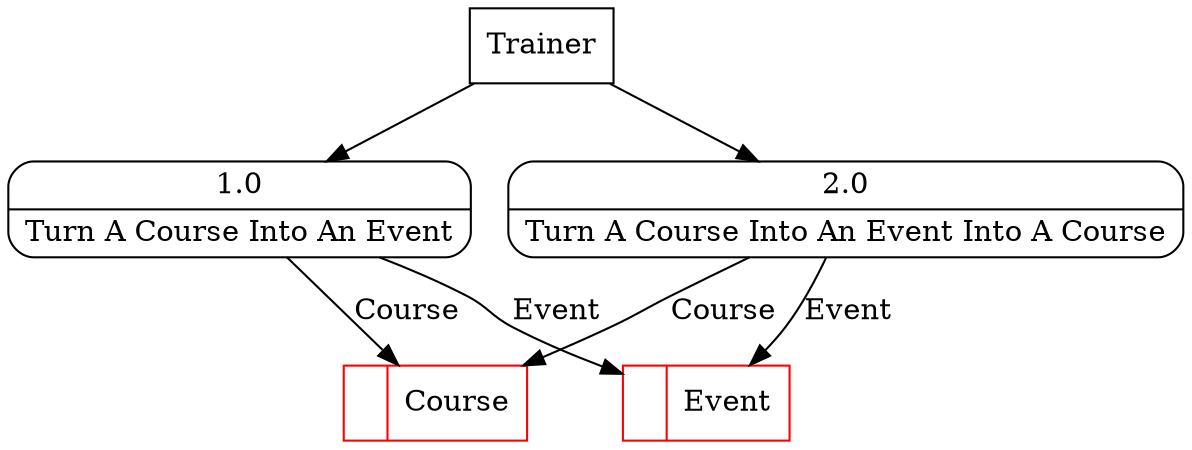 digraph dfd2{ 
node[shape=record]
200 [label="<f0>  |<f1> Course " color=red];
201 [label="<f0>  |<f1> Event " color=red];
202 [label="Trainer" shape=box];
203 [label="{<f0> 1.0|<f1> Turn A Course Into An Event }" shape=Mrecord];
204 [label="{<f0> 2.0|<f1> Turn A Course Into An Event Into A Course }" shape=Mrecord];
202 -> 203
202 -> 204
203 -> 201 [label="Event"]
203 -> 200 [label="Course"]
204 -> 201 [label="Event"]
204 -> 200 [label="Course"]
}